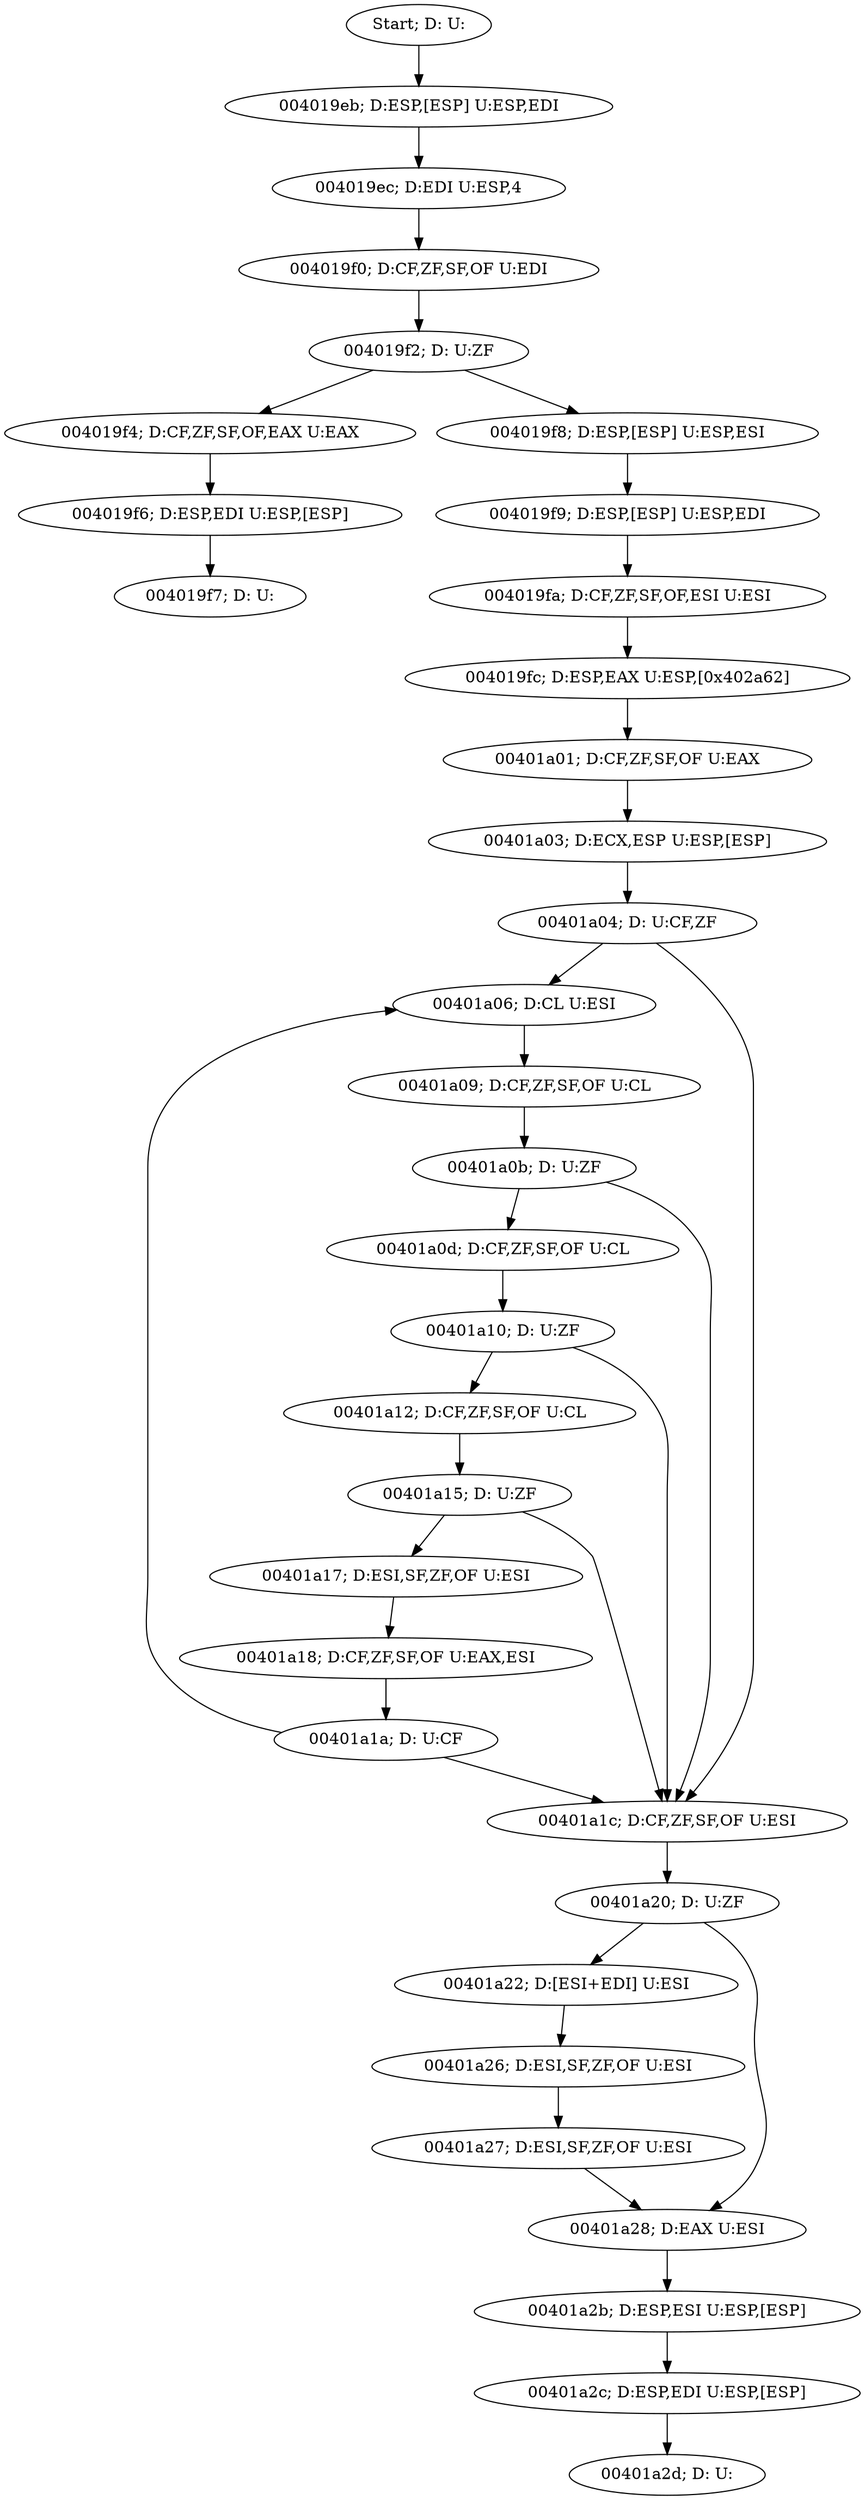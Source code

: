 digraph {
	n0 [label="Start; D: U:"]
	n1 [label="004019eb; D:ESP,[ESP] U:ESP,EDI"]
	n2 [label="004019ec; D:EDI U:ESP,4"]
	n3 [label="004019f0; D:CF,ZF,SF,OF U:EDI"]
	n4 [label="004019f2; D: U:ZF"]
	n5 [label="004019f4; D:CF,ZF,SF,OF,EAX U:EAX"]
	n6 [label="004019f6; D:ESP,EDI U:ESP,[ESP]"]
	n7 [label="004019f7; D: U:"]
	n8 [label="004019f8; D:ESP,[ESP] U:ESP,ESI"]
	n9 [label="004019f9; D:ESP,[ESP] U:ESP,EDI"]
	n10 [label="004019fa; D:CF,ZF,SF,OF,ESI U:ESI"]
	n11 [label="004019fc; D:ESP,EAX U:ESP,[0x402a62]"]
	n12 [label="00401a01; D:CF,ZF,SF,OF U:EAX"]
	n13 [label="00401a03; D:ECX,ESP U:ESP,[ESP]"]
	n14 [label="00401a04; D: U:CF,ZF"]
	n15 [label="00401a06; D:CL U:ESI"]
	n16 [label="00401a09; D:CF,ZF,SF,OF U:CL"]
	n17 [label="00401a0b; D: U:ZF"]
	n18 [label="00401a0d; D:CF,ZF,SF,OF U:CL"]
	n19 [label="00401a10; D: U:ZF"]
	n20 [label="00401a12; D:CF,ZF,SF,OF U:CL"]
	n21 [label="00401a15; D: U:ZF"]
	n22 [label="00401a17; D:ESI,SF,ZF,OF U:ESI"]
	n23 [label="00401a18; D:CF,ZF,SF,OF U:EAX,ESI"]
	n24 [label="00401a1a; D: U:CF"]
	n25 [label="00401a1c; D:CF,ZF,SF,OF U:ESI"]
	n26 [label="00401a20; D: U:ZF"]
	n27 [label="00401a22; D:[ESI+EDI] U:ESI"]
	n28 [label="00401a26; D:ESI,SF,ZF,OF U:ESI"]
	n29 [label="00401a27; D:ESI,SF,ZF,OF U:ESI"]
	n30 [label="00401a28; D:EAX U:ESI"]
	n31 [label="00401a2b; D:ESP,ESI U:ESP,[ESP]"]
	n32 [label="00401a2c; D:ESP,EDI U:ESP,[ESP]"]
	n33 [label="00401a2d; D: U:"]

	n0 -> n1
	n1 -> n2
	n2 -> n3
	n3 -> n4
	n4 -> n5
	n4 -> n8
	n5 -> n6
	n6 -> n7
	n8 -> n9
	n9 -> n10
	n10 -> n11
	n11 -> n12
	n12 -> n13
	n13 -> n14
	n14 -> n15
	n14 -> n25
	n15 -> n16
	n16 -> n17
	n17 -> n18
	n17 -> n25
	n18 -> n19
	n19 -> n20
	n19 -> n25
	n20 -> n21
	n21 -> n22
	n21 -> n25
	n22 -> n23
	n23 -> n24
	n24 -> n25
	n24 -> n15
	n25 -> n26
	n26 -> n27
	n26 -> n30
	n27 -> n28
	n28 -> n29
	n29 -> n30
	n30 -> n31
	n31 -> n32
	n32 -> n33

}